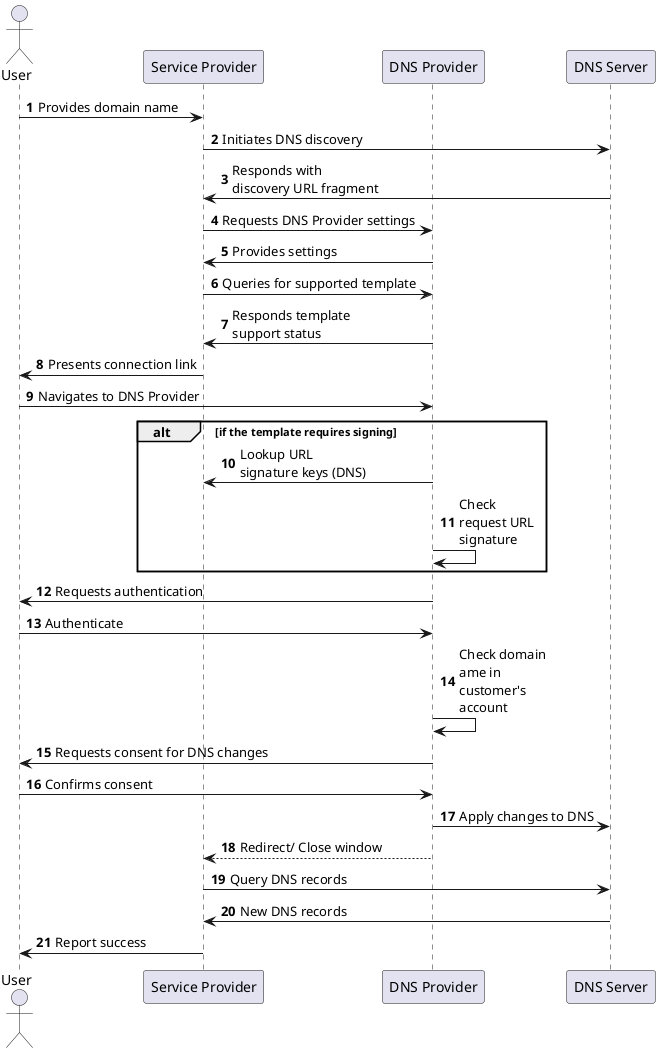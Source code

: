 @startuml
skinparam maxAsciiMessageLength 7
skinparam PageMargin 0
actor "User" as U
participant "Service Provider" as SP
participant "DNS Provider" as DP
participant "DNS Server" as DNS
autonumber

U->SP: Provides domain name
SP->DNS: Initiates DNS discovery
DNS->SP: Responds with\ndiscovery URL fragment
SP->DP: Requests DNS Provider settings
DP->SP: Provides settings
SP->DP: Queries for supported template
DP->SP: Responds template\nsupport status

SP->U: Presents connection link
U->DP: Navigates to DNS Provider
alt if the template requires signing 
    DP->SP: Lookup URL\nsignature keys (DNS)
    DP->DP: Check\nrequest URL\nsignature
end
DP->U: Requests authentication
U->DP: Authenticate
DP->DP: Check domain\name in\ncustomer's\naccount
DP->U: Requests consent for DNS changes
U->DP: Confirms consent
DP->DNS: Apply changes to DNS
DP-->SP: Redirect/ Close window
SP->DNS: Query DNS records
DNS->SP: New DNS records
SP->U: Report success
@enduml
